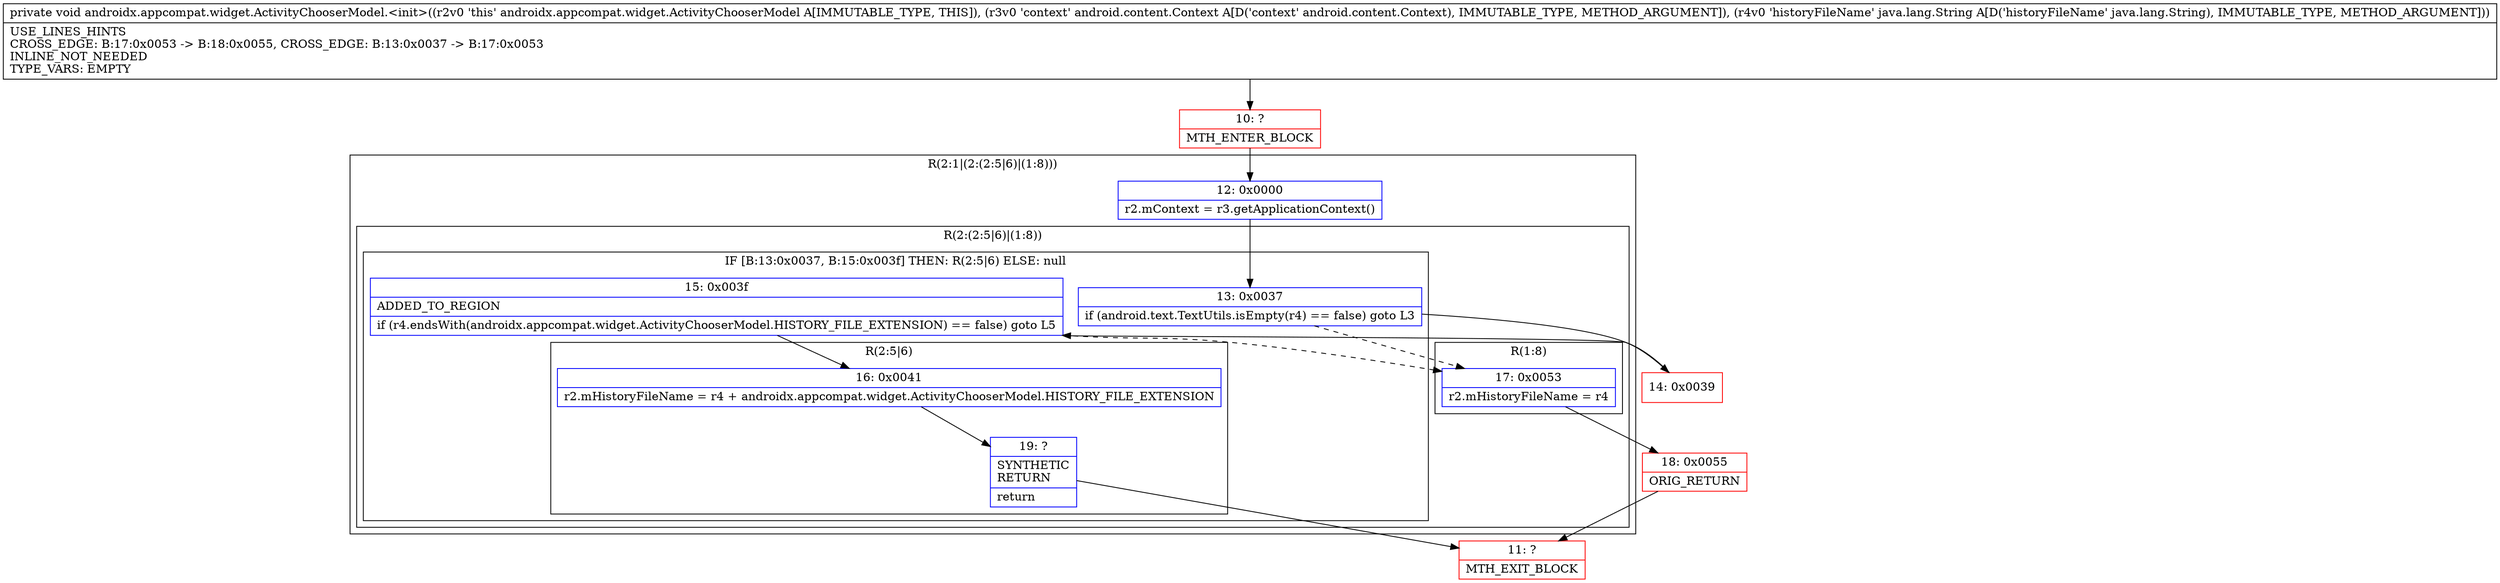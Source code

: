 digraph "CFG forandroidx.appcompat.widget.ActivityChooserModel.\<init\>(Landroid\/content\/Context;Ljava\/lang\/String;)V" {
subgraph cluster_Region_1157030348 {
label = "R(2:1|(2:(2:5|6)|(1:8)))";
node [shape=record,color=blue];
Node_12 [shape=record,label="{12\:\ 0x0000|r2.mContext = r3.getApplicationContext()\l}"];
subgraph cluster_Region_192240550 {
label = "R(2:(2:5|6)|(1:8))";
node [shape=record,color=blue];
subgraph cluster_IfRegion_198825988 {
label = "IF [B:13:0x0037, B:15:0x003f] THEN: R(2:5|6) ELSE: null";
node [shape=record,color=blue];
Node_13 [shape=record,label="{13\:\ 0x0037|if (android.text.TextUtils.isEmpty(r4) == false) goto L3\l}"];
Node_15 [shape=record,label="{15\:\ 0x003f|ADDED_TO_REGION\l|if (r4.endsWith(androidx.appcompat.widget.ActivityChooserModel.HISTORY_FILE_EXTENSION) == false) goto L5\l}"];
subgraph cluster_Region_1384433800 {
label = "R(2:5|6)";
node [shape=record,color=blue];
Node_16 [shape=record,label="{16\:\ 0x0041|r2.mHistoryFileName = r4 + androidx.appcompat.widget.ActivityChooserModel.HISTORY_FILE_EXTENSION\l}"];
Node_19 [shape=record,label="{19\:\ ?|SYNTHETIC\lRETURN\l|return\l}"];
}
}
subgraph cluster_Region_563067797 {
label = "R(1:8)";
node [shape=record,color=blue];
Node_17 [shape=record,label="{17\:\ 0x0053|r2.mHistoryFileName = r4\l}"];
}
}
}
Node_10 [shape=record,color=red,label="{10\:\ ?|MTH_ENTER_BLOCK\l}"];
Node_14 [shape=record,color=red,label="{14\:\ 0x0039}"];
Node_11 [shape=record,color=red,label="{11\:\ ?|MTH_EXIT_BLOCK\l}"];
Node_18 [shape=record,color=red,label="{18\:\ 0x0055|ORIG_RETURN\l}"];
MethodNode[shape=record,label="{private void androidx.appcompat.widget.ActivityChooserModel.\<init\>((r2v0 'this' androidx.appcompat.widget.ActivityChooserModel A[IMMUTABLE_TYPE, THIS]), (r3v0 'context' android.content.Context A[D('context' android.content.Context), IMMUTABLE_TYPE, METHOD_ARGUMENT]), (r4v0 'historyFileName' java.lang.String A[D('historyFileName' java.lang.String), IMMUTABLE_TYPE, METHOD_ARGUMENT]))  | USE_LINES_HINTS\lCROSS_EDGE: B:17:0x0053 \-\> B:18:0x0055, CROSS_EDGE: B:13:0x0037 \-\> B:17:0x0053\lINLINE_NOT_NEEDED\lTYPE_VARS: EMPTY\l}"];
MethodNode -> Node_10;Node_12 -> Node_13;
Node_13 -> Node_14;
Node_13 -> Node_17[style=dashed];
Node_15 -> Node_16;
Node_15 -> Node_17[style=dashed];
Node_16 -> Node_19;
Node_19 -> Node_11;
Node_17 -> Node_18;
Node_10 -> Node_12;
Node_14 -> Node_15;
Node_18 -> Node_11;
}

